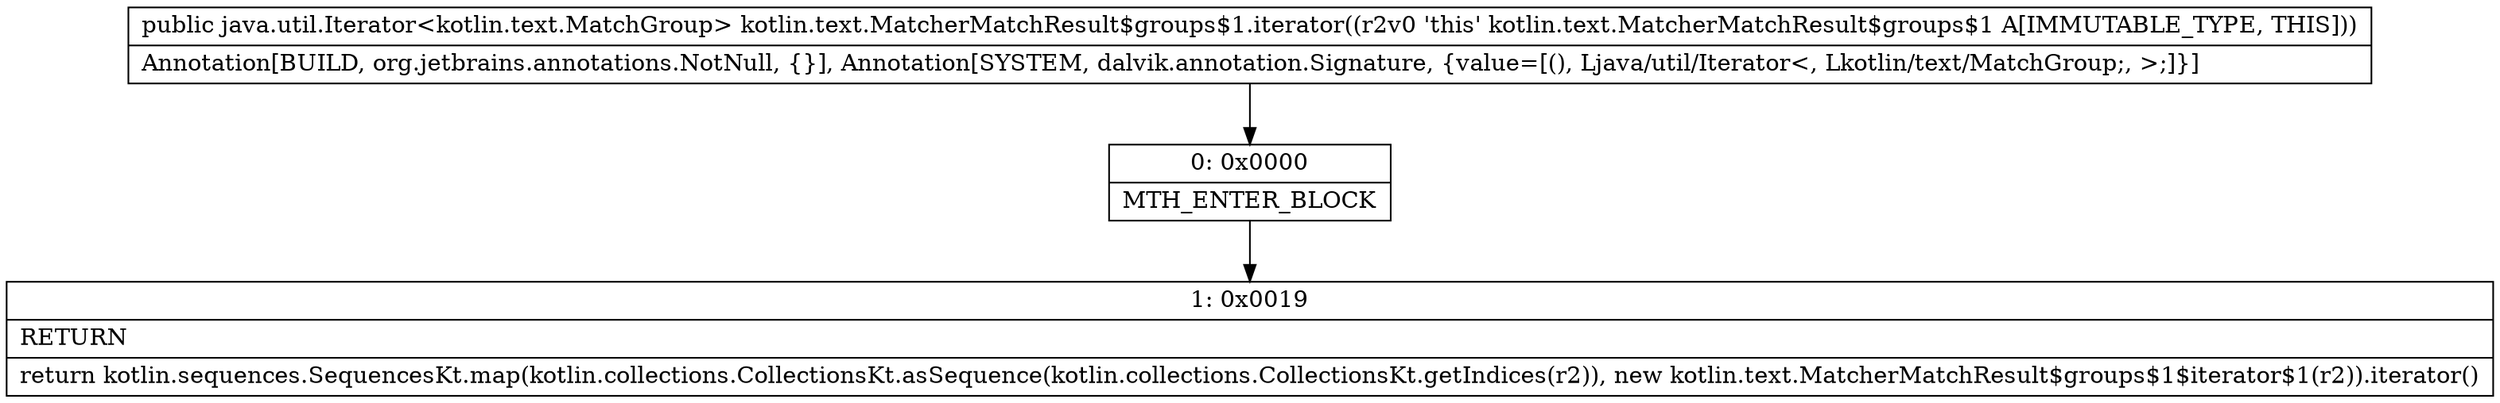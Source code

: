 digraph "CFG forkotlin.text.MatcherMatchResult$groups$1.iterator()Ljava\/util\/Iterator;" {
Node_0 [shape=record,label="{0\:\ 0x0000|MTH_ENTER_BLOCK\l}"];
Node_1 [shape=record,label="{1\:\ 0x0019|RETURN\l|return kotlin.sequences.SequencesKt.map(kotlin.collections.CollectionsKt.asSequence(kotlin.collections.CollectionsKt.getIndices(r2)), new kotlin.text.MatcherMatchResult$groups$1$iterator$1(r2)).iterator()\l}"];
MethodNode[shape=record,label="{public java.util.Iterator\<kotlin.text.MatchGroup\> kotlin.text.MatcherMatchResult$groups$1.iterator((r2v0 'this' kotlin.text.MatcherMatchResult$groups$1 A[IMMUTABLE_TYPE, THIS]))  | Annotation[BUILD, org.jetbrains.annotations.NotNull, \{\}], Annotation[SYSTEM, dalvik.annotation.Signature, \{value=[(), Ljava\/util\/Iterator\<, Lkotlin\/text\/MatchGroup;, \>;]\}]\l}"];
MethodNode -> Node_0;
Node_0 -> Node_1;
}

